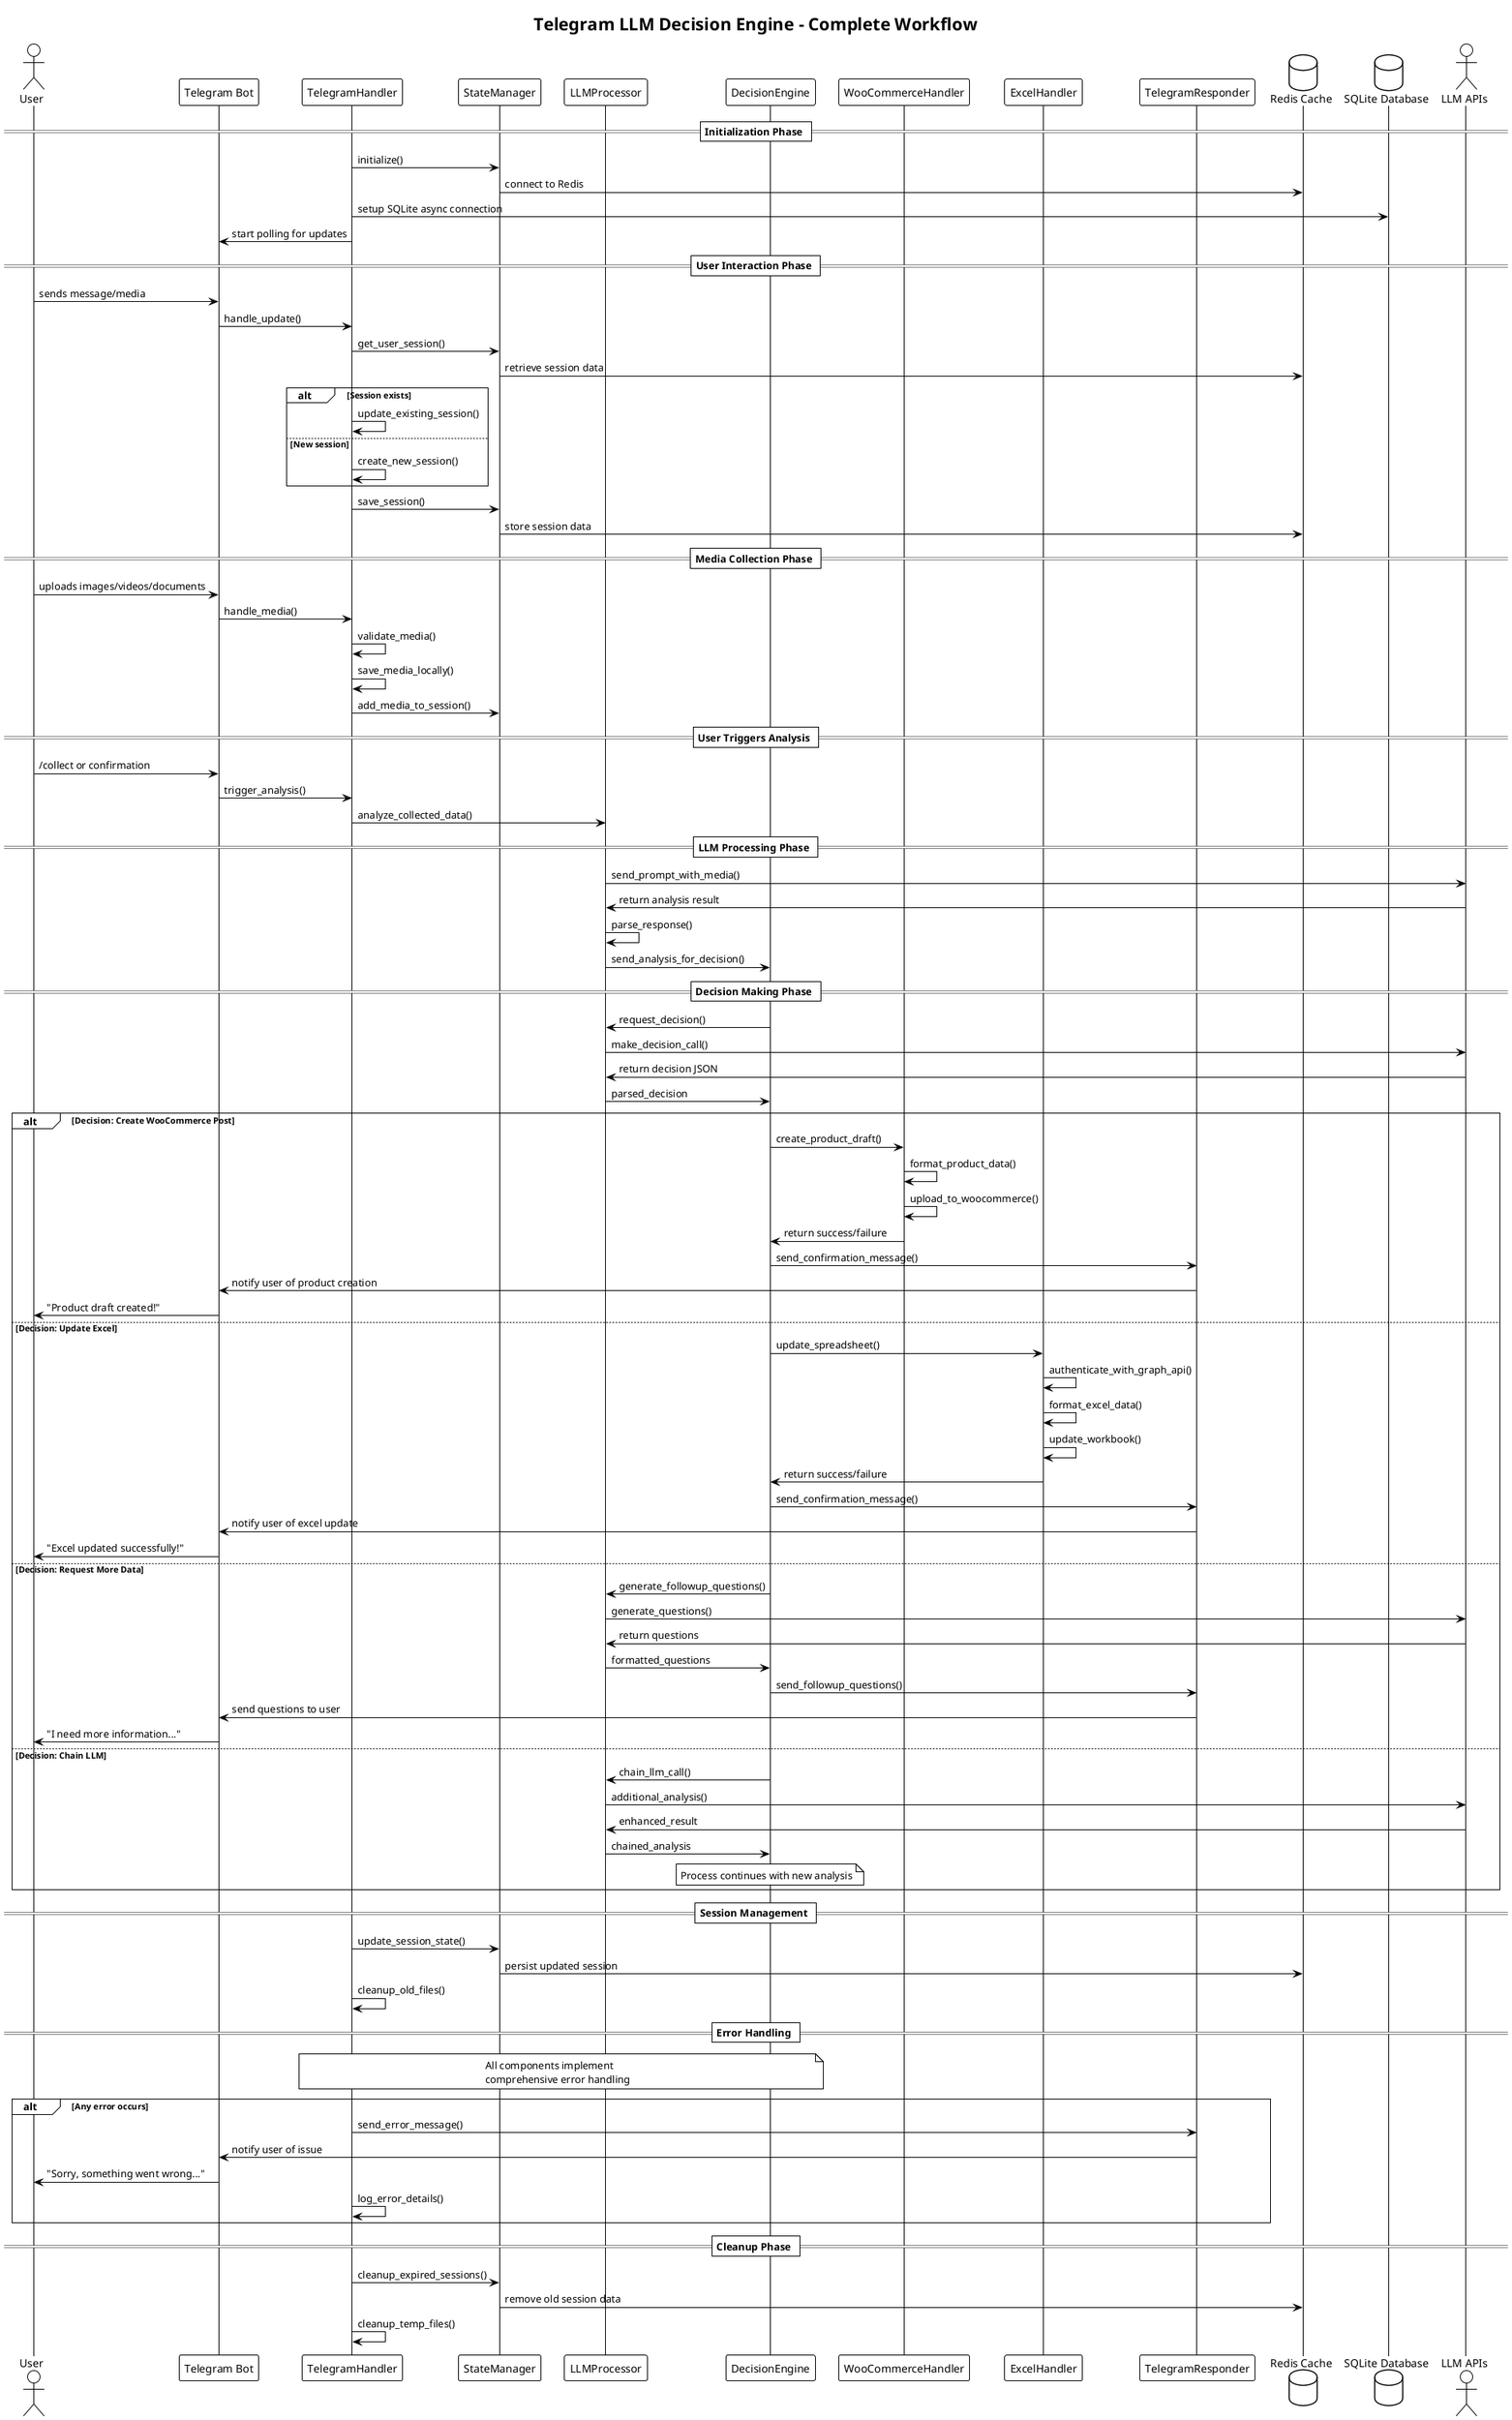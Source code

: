 @startuml Telegram LLM Decision Engine Workflow

title Telegram LLM Decision Engine - Complete Workflow

!theme plain
skinparam backgroundColor #FFFFFF
skinparam handwritten false
skinparam shadowing false

actor User
participant "Telegram Bot" as TG
participant "TelegramHandler" as TH
participant "StateManager" as SM
participant "LLMProcessor" as LLM
participant "DecisionEngine" as DE
participant "WooCommerceHandler" as WC
participant "ExcelHandler" as EH
participant "TelegramResponder" as TR
database "Redis Cache" as RC
database "SQLite Database" as DB
actor "LLM APIs" as API

== Initialization Phase ==
TH -> SM : initialize()
SM -> RC : connect to Redis
TH -> DB : setup SQLite async connection
TH -> TG : start polling for updates

== User Interaction Phase ==
User -> TG : sends message/media
TG -> TH : handle_update()
TH -> SM : get_user_session()
SM -> RC : retrieve session data

alt Session exists
    TH -> TH : update_existing_session()
else New session
    TH -> TH : create_new_session()
end

TH -> SM : save_session()
SM -> RC : store session data

== Media Collection Phase ==
User -> TG : uploads images/videos/documents
TG -> TH : handle_media()
TH -> TH : validate_media()
TH -> TH : save_media_locally()
TH -> SM : add_media_to_session()

== User Triggers Analysis ==
User -> TG : /collect or confirmation
TG -> TH : trigger_analysis()
TH -> LLM : analyze_collected_data()

== LLM Processing Phase ==
LLM -> API : send_prompt_with_media()
API -> LLM : return analysis result
LLM -> LLM : parse_response()
LLM -> DE : send_analysis_for_decision()

== Decision Making Phase ==
DE -> LLM : request_decision()
LLM -> API : make_decision_call()
API -> LLM : return decision JSON
LLM -> DE : parsed_decision

alt Decision: Create WooCommerce Post
    DE -> WC : create_product_draft()
    WC -> WC : format_product_data()
    WC -> WC : upload_to_woocommerce()
    WC -> DE : return success/failure
    DE -> TR : send_confirmation_message()
    TR -> TG : notify user of product creation
    TG -> User : "Product draft created!"

else Decision: Update Excel
    DE -> EH : update_spreadsheet()
    EH -> EH : authenticate_with_graph_api()
    EH -> EH : format_excel_data()
    EH -> EH : update_workbook()
    EH -> DE : return success/failure
    DE -> TR : send_confirmation_message()
    TR -> TG : notify user of excel update
    TG -> User : "Excel updated successfully!"

else Decision: Request More Data
    DE -> LLM : generate_followup_questions()
    LLM -> API : generate_questions()
    API -> LLM : return questions
    LLM -> DE : formatted_questions
    DE -> TR : send_followup_questions()
    TR -> TG : send questions to user
    TG -> User : "I need more information..."

else Decision: Chain LLM
    DE -> LLM : chain_llm_call()
    LLM -> API : additional_analysis()
    API -> LLM : enhanced_result
    LLM -> DE : chained_analysis
    note over DE : Process continues with new analysis
end

== Session Management ==
TH -> SM : update_session_state()
SM -> RC : persist updated session
TH -> TH : cleanup_old_files()

== Error Handling ==
note over TH, DE : All components implement\ncomprehensive error handling
alt Any error occurs
    TH -> TR : send_error_message()
    TR -> TG : notify user of issue
    TG -> User : "Sorry, something went wrong..."
    TH -> TH : log_error_details()
end

== Cleanup Phase ==
TH -> SM : cleanup_expired_sessions()
SM -> RC : remove old session data
TH -> TH : cleanup_temp_files()

@enduml
